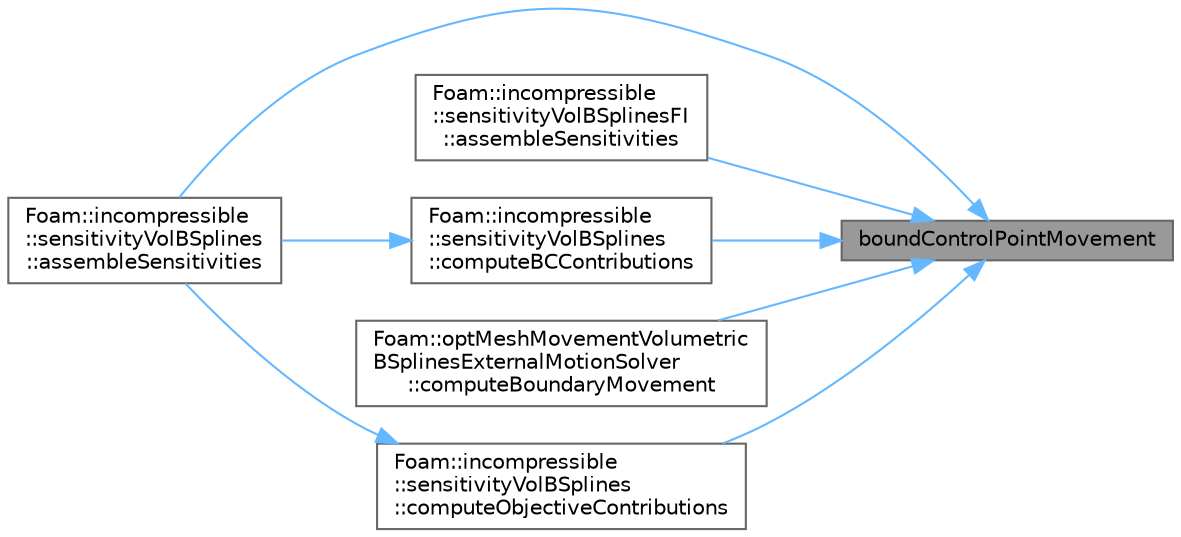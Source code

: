 digraph "boundControlPointMovement"
{
 // LATEX_PDF_SIZE
  bgcolor="transparent";
  edge [fontname=Helvetica,fontsize=10,labelfontname=Helvetica,labelfontsize=10];
  node [fontname=Helvetica,fontsize=10,shape=box,height=0.2,width=0.4];
  rankdir="RL";
  Node1 [id="Node000001",label="boundControlPointMovement",height=0.2,width=0.4,color="gray40", fillcolor="grey60", style="filled", fontcolor="black",tooltip=" "];
  Node1 -> Node2 [id="edge1_Node000001_Node000002",dir="back",color="steelblue1",style="solid",tooltip=" "];
  Node2 [id="Node000002",label="Foam::incompressible\l::sensitivityVolBSplines\l::assembleSensitivities",height=0.2,width=0.4,color="grey40", fillcolor="white", style="filled",URL="$classFoam_1_1incompressible_1_1sensitivityVolBSplines.html#a4d9bf7ba00f9f69f454e7d7c42b11b4c",tooltip=" "];
  Node1 -> Node3 [id="edge2_Node000001_Node000003",dir="back",color="steelblue1",style="solid",tooltip=" "];
  Node3 [id="Node000003",label="Foam::incompressible\l::sensitivityVolBSplinesFI\l::assembleSensitivities",height=0.2,width=0.4,color="grey40", fillcolor="white", style="filled",URL="$classFoam_1_1incompressible_1_1sensitivityVolBSplinesFI.html#a4d9bf7ba00f9f69f454e7d7c42b11b4c",tooltip=" "];
  Node1 -> Node4 [id="edge3_Node000001_Node000004",dir="back",color="steelblue1",style="solid",tooltip=" "];
  Node4 [id="Node000004",label="Foam::incompressible\l::sensitivityVolBSplines\l::computeBCContributions",height=0.2,width=0.4,color="grey40", fillcolor="white", style="filled",URL="$classFoam_1_1incompressible_1_1sensitivityVolBSplines.html#ab55c2241b0f0d5e248da1b7b8f45cfe0",tooltip=" "];
  Node4 -> Node2 [id="edge4_Node000004_Node000002",dir="back",color="steelblue1",style="solid",tooltip=" "];
  Node1 -> Node5 [id="edge5_Node000001_Node000005",dir="back",color="steelblue1",style="solid",tooltip=" "];
  Node5 [id="Node000005",label="Foam::optMeshMovementVolumetric\lBSplinesExternalMotionSolver\l::computeBoundaryMovement",height=0.2,width=0.4,color="grey40", fillcolor="white", style="filled",URL="$classFoam_1_1optMeshMovementVolumetricBSplinesExternalMotionSolver.html#a716d313e06c54f3aa568626604aa74eb",tooltip=" "];
  Node1 -> Node6 [id="edge6_Node000001_Node000006",dir="back",color="steelblue1",style="solid",tooltip=" "];
  Node6 [id="Node000006",label="Foam::incompressible\l::sensitivityVolBSplines\l::computeObjectiveContributions",height=0.2,width=0.4,color="grey40", fillcolor="white", style="filled",URL="$classFoam_1_1incompressible_1_1sensitivityVolBSplines.html#aaaee2352a0523ee12a151c4e4d798414",tooltip=" "];
  Node6 -> Node2 [id="edge7_Node000006_Node000002",dir="back",color="steelblue1",style="solid",tooltip=" "];
}
